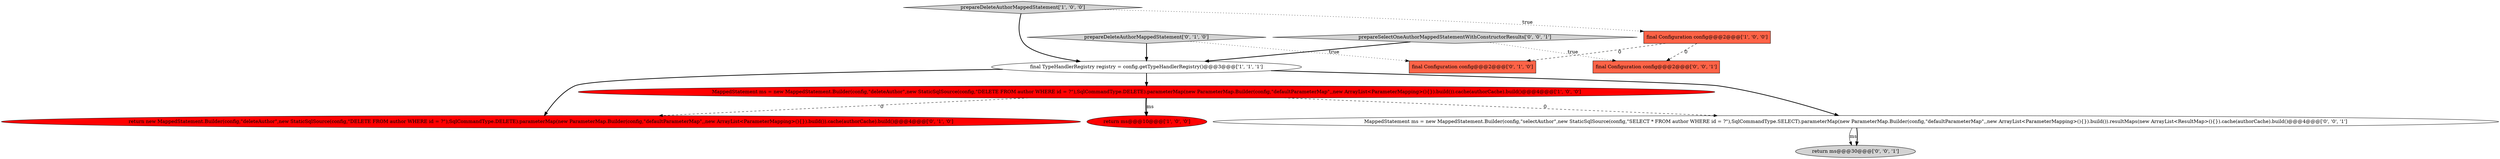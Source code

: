 digraph {
7 [style = filled, label = "prepareDeleteAuthorMappedStatement['0', '1', '0']", fillcolor = lightgray, shape = diamond image = "AAA0AAABBB2BBB"];
8 [style = filled, label = "prepareSelectOneAuthorMappedStatementWithConstructorResults['0', '0', '1']", fillcolor = lightgray, shape = diamond image = "AAA0AAABBB3BBB"];
3 [style = filled, label = "final TypeHandlerRegistry registry = config.getTypeHandlerRegistry()@@@3@@@['1', '1', '1']", fillcolor = white, shape = ellipse image = "AAA0AAABBB1BBB"];
6 [style = filled, label = "final Configuration config@@@2@@@['0', '1', '0']", fillcolor = tomato, shape = box image = "AAA1AAABBB2BBB"];
1 [style = filled, label = "return ms@@@10@@@['1', '0', '0']", fillcolor = red, shape = ellipse image = "AAA1AAABBB1BBB"];
0 [style = filled, label = "prepareDeleteAuthorMappedStatement['1', '0', '0']", fillcolor = lightgray, shape = diamond image = "AAA0AAABBB1BBB"];
9 [style = filled, label = "final Configuration config@@@2@@@['0', '0', '1']", fillcolor = tomato, shape = box image = "AAA0AAABBB3BBB"];
4 [style = filled, label = "MappedStatement ms = new MappedStatement.Builder(config,\"deleteAuthor\",new StaticSqlSource(config,\"DELETE FROM author WHERE id = ?\"),SqlCommandType.DELETE).parameterMap(new ParameterMap.Builder(config,\"defaultParameterMap\",,new ArrayList<ParameterMapping>(){}).build()).cache(authorCache).build()@@@4@@@['1', '0', '0']", fillcolor = red, shape = ellipse image = "AAA1AAABBB1BBB"];
5 [style = filled, label = "return new MappedStatement.Builder(config,\"deleteAuthor\",new StaticSqlSource(config,\"DELETE FROM author WHERE id = ?\"),SqlCommandType.DELETE).parameterMap(new ParameterMap.Builder(config,\"defaultParameterMap\",,new ArrayList<ParameterMapping>(){}).build()).cache(authorCache).build()@@@4@@@['0', '1', '0']", fillcolor = red, shape = ellipse image = "AAA1AAABBB2BBB"];
10 [style = filled, label = "return ms@@@30@@@['0', '0', '1']", fillcolor = lightgray, shape = ellipse image = "AAA0AAABBB3BBB"];
2 [style = filled, label = "final Configuration config@@@2@@@['1', '0', '0']", fillcolor = tomato, shape = box image = "AAA1AAABBB1BBB"];
11 [style = filled, label = "MappedStatement ms = new MappedStatement.Builder(config,\"selectAuthor\",new StaticSqlSource(config,\"SELECT * FROM author WHERE id = ?\"),SqlCommandType.SELECT).parameterMap(new ParameterMap.Builder(config,\"defaultParameterMap\",,new ArrayList<ParameterMapping>(){}).build()).resultMaps(new ArrayList<ResultMap>(){}).cache(authorCache).build()@@@4@@@['0', '0', '1']", fillcolor = white, shape = ellipse image = "AAA0AAABBB3BBB"];
3->11 [style = bold, label=""];
0->3 [style = bold, label=""];
4->5 [style = dashed, label="0"];
7->6 [style = dotted, label="true"];
11->10 [style = solid, label="ms"];
3->5 [style = bold, label=""];
4->1 [style = bold, label=""];
8->9 [style = dotted, label="true"];
0->2 [style = dotted, label="true"];
4->11 [style = dashed, label="0"];
2->9 [style = dashed, label="0"];
11->10 [style = bold, label=""];
3->4 [style = bold, label=""];
7->3 [style = bold, label=""];
4->1 [style = solid, label="ms"];
8->3 [style = bold, label=""];
2->6 [style = dashed, label="0"];
}
